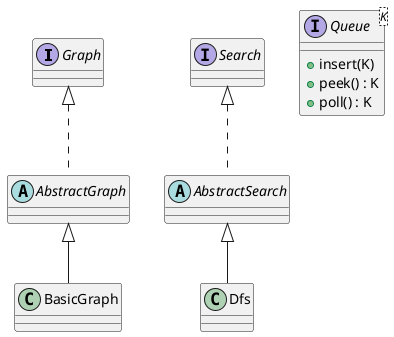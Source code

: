 @startuml package_class_diagram
interface Graph
interface Search
interface Queue<K>  {
    + insert(K)
    + peek() : K
    + poll() : K
}
abstract class AbstractGraph
abstract class AbstractSearch
class BasicGraph
class Dfs

Graph  <|.. AbstractGraph
AbstractGraph <|-- BasicGraph
Search <|.. AbstractSearch
AbstractSearch  <|-- Dfs

@enduml